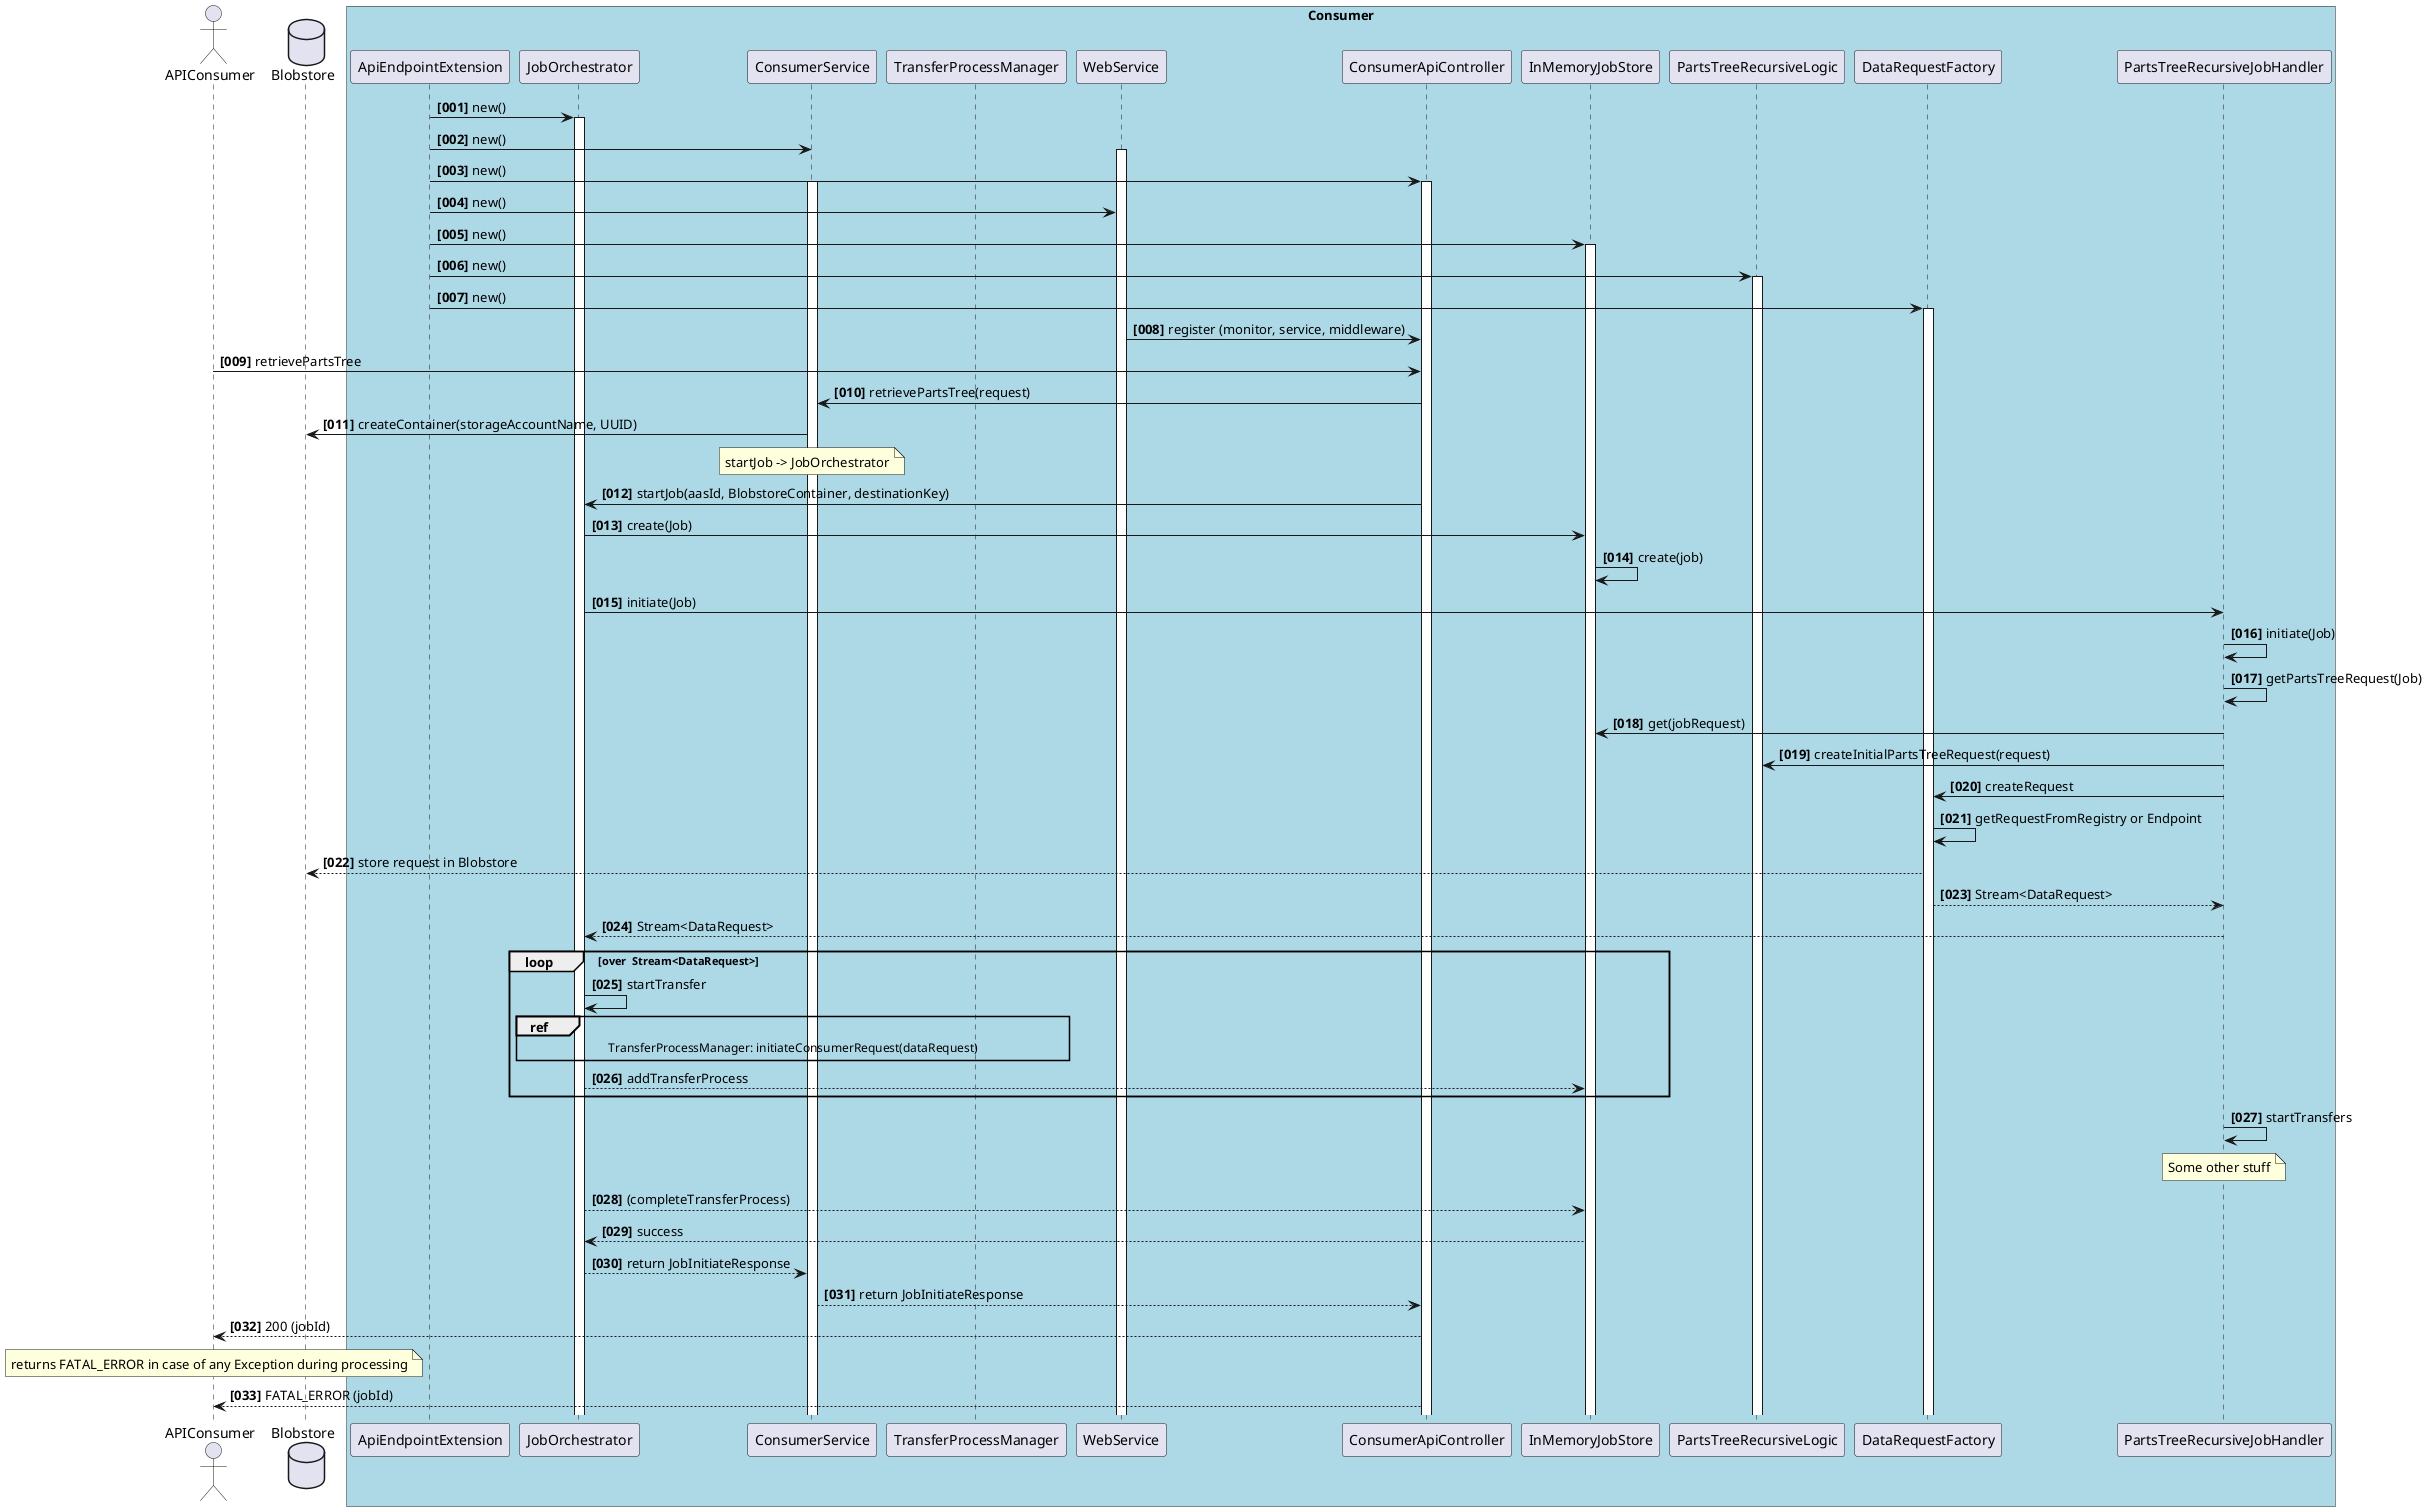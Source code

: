 @startuml

actor APIConsumer
database Blobstore

autonumber "<b>[000]"

box "Consumer" #LightBlue
ApiEndpointExtension -> JobOrchestrator: new()
activate JobOrchestrator
ApiEndpointExtension -> ConsumerService: new()
participant TransferProcessManager
activate WebService
ApiEndpointExtension -> ConsumerApiController: new()
activate ConsumerApiController
activate ConsumerService
ApiEndpointExtension -> WebService: new()
ApiEndpointExtension -> InMemoryJobStore: new()
activate InMemoryJobStore
ApiEndpointExtension ->  PartsTreeRecursiveLogic: new()
activate PartsTreeRecursiveLogic
ApiEndpointExtension ->  DataRequestFactory: new()
activate DataRequestFactory

WebService -> ConsumerApiController: register (monitor, service, middleware)

APIConsumer -> ConsumerApiController: retrievePartsTree
ConsumerApiController -> ConsumerService : retrievePartsTree(request)
ConsumerService -> Blobstore : createContainer(storageAccountName, UUID)
note over ConsumerService
startJob -> JobOrchestrator
end note
ConsumerApiController -> JobOrchestrator: startJob(aasId, BlobstoreContainer, destinationKey)
JobOrchestrator -> InMemoryJobStore: create(Job)


InMemoryJobStore -> InMemoryJobStore: create(job)
JobOrchestrator -> PartsTreeRecursiveJobHandler: initiate(Job)
PartsTreeRecursiveJobHandler -> PartsTreeRecursiveJobHandler: initiate(Job)
PartsTreeRecursiveJobHandler -> PartsTreeRecursiveJobHandler: getPartsTreeRequest(Job)
PartsTreeRecursiveJobHandler -> InMemoryJobStore : get(jobRequest)


PartsTreeRecursiveJobHandler -> PartsTreeRecursiveLogic : createInitialPartsTreeRequest(request)
PartsTreeRecursiveJobHandler -> DataRequestFactory :createRequest
DataRequestFactory -> DataRequestFactory: getRequestFromRegistry or Endpoint
DataRequestFactory --> Blobstore: store request in Blobstore
PartsTreeRecursiveJobHandler <-- DataRequestFactory: Stream<DataRequest>
JobOrchestrator <-- PartsTreeRecursiveJobHandler: Stream<DataRequest>
loop over  Stream<DataRequest>
    JobOrchestrator -> JobOrchestrator: startTransfer
    ref over JobOrchestrator, TransferProcessManager
        TransferProcessManager: initiateConsumerRequest(dataRequest)
    end ref
    JobOrchestrator --> InMemoryJobStore: addTransferProcess
end loop
PartsTreeRecursiveJobHandler -> PartsTreeRecursiveJobHandler:startTransfers
note over PartsTreeRecursiveJobHandler
    Some other stuff
end note
JobOrchestrator --> InMemoryJobStore: (completeTransferProcess)
JobOrchestrator <-- InMemoryJobStore: success
ConsumerService <-- JobOrchestrator:  return JobInitiateResponse
ConsumerApiController <-- ConsumerService:  return JobInitiateResponse
APIConsumer <-- ConsumerApiController: 200 (jobId)

note over APIConsumer
    returns FATAL_ERROR in case of any Exception during processing
end note
APIConsumer <-- ConsumerApiController: FATAL_ERROR (jobId)


@enduml